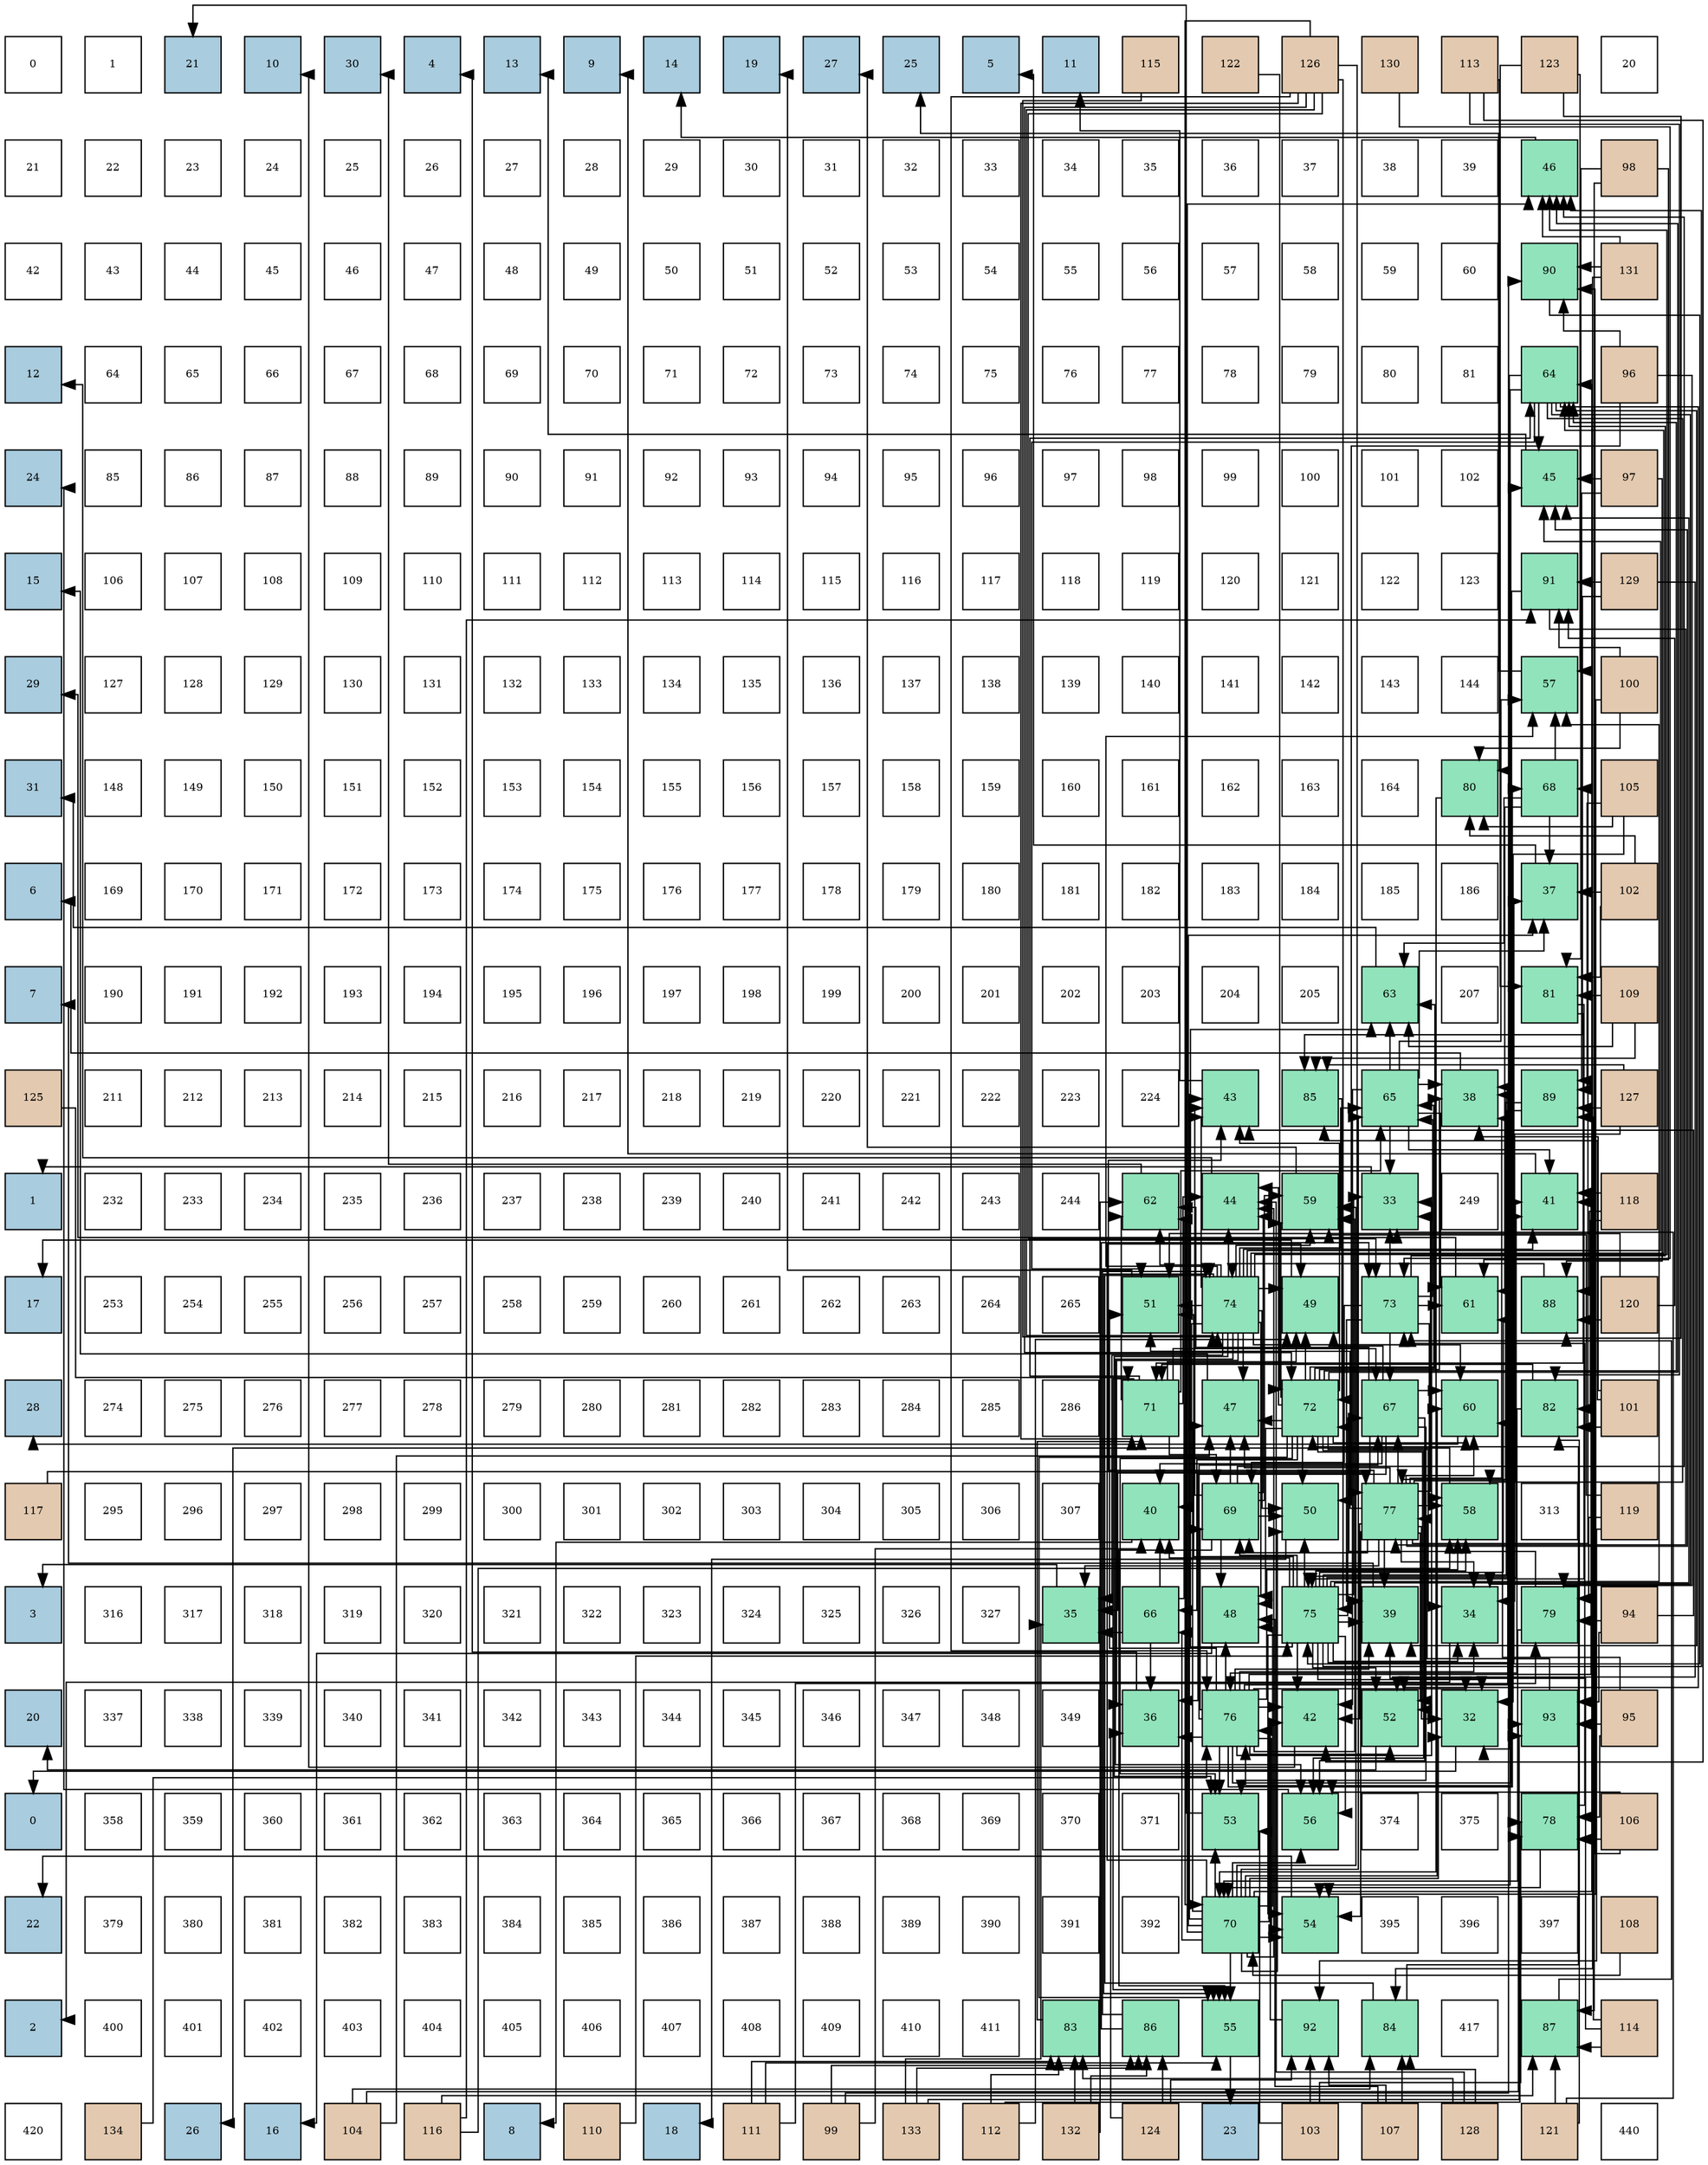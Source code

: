digraph layout{
 rankdir=TB;
 splines=ortho;
 node [style=filled shape=square fixedsize=true width=0.6];
0[label="0", fontsize=8, fillcolor="#ffffff"];
1[label="1", fontsize=8, fillcolor="#ffffff"];
2[label="21", fontsize=8, fillcolor="#a9ccde"];
3[label="10", fontsize=8, fillcolor="#a9ccde"];
4[label="30", fontsize=8, fillcolor="#a9ccde"];
5[label="4", fontsize=8, fillcolor="#a9ccde"];
6[label="13", fontsize=8, fillcolor="#a9ccde"];
7[label="9", fontsize=8, fillcolor="#a9ccde"];
8[label="14", fontsize=8, fillcolor="#a9ccde"];
9[label="19", fontsize=8, fillcolor="#a9ccde"];
10[label="27", fontsize=8, fillcolor="#a9ccde"];
11[label="25", fontsize=8, fillcolor="#a9ccde"];
12[label="5", fontsize=8, fillcolor="#a9ccde"];
13[label="11", fontsize=8, fillcolor="#a9ccde"];
14[label="115", fontsize=8, fillcolor="#e3c9af"];
15[label="122", fontsize=8, fillcolor="#e3c9af"];
16[label="126", fontsize=8, fillcolor="#e3c9af"];
17[label="130", fontsize=8, fillcolor="#e3c9af"];
18[label="113", fontsize=8, fillcolor="#e3c9af"];
19[label="123", fontsize=8, fillcolor="#e3c9af"];
20[label="20", fontsize=8, fillcolor="#ffffff"];
21[label="21", fontsize=8, fillcolor="#ffffff"];
22[label="22", fontsize=8, fillcolor="#ffffff"];
23[label="23", fontsize=8, fillcolor="#ffffff"];
24[label="24", fontsize=8, fillcolor="#ffffff"];
25[label="25", fontsize=8, fillcolor="#ffffff"];
26[label="26", fontsize=8, fillcolor="#ffffff"];
27[label="27", fontsize=8, fillcolor="#ffffff"];
28[label="28", fontsize=8, fillcolor="#ffffff"];
29[label="29", fontsize=8, fillcolor="#ffffff"];
30[label="30", fontsize=8, fillcolor="#ffffff"];
31[label="31", fontsize=8, fillcolor="#ffffff"];
32[label="32", fontsize=8, fillcolor="#ffffff"];
33[label="33", fontsize=8, fillcolor="#ffffff"];
34[label="34", fontsize=8, fillcolor="#ffffff"];
35[label="35", fontsize=8, fillcolor="#ffffff"];
36[label="36", fontsize=8, fillcolor="#ffffff"];
37[label="37", fontsize=8, fillcolor="#ffffff"];
38[label="38", fontsize=8, fillcolor="#ffffff"];
39[label="39", fontsize=8, fillcolor="#ffffff"];
40[label="46", fontsize=8, fillcolor="#91e3bb"];
41[label="98", fontsize=8, fillcolor="#e3c9af"];
42[label="42", fontsize=8, fillcolor="#ffffff"];
43[label="43", fontsize=8, fillcolor="#ffffff"];
44[label="44", fontsize=8, fillcolor="#ffffff"];
45[label="45", fontsize=8, fillcolor="#ffffff"];
46[label="46", fontsize=8, fillcolor="#ffffff"];
47[label="47", fontsize=8, fillcolor="#ffffff"];
48[label="48", fontsize=8, fillcolor="#ffffff"];
49[label="49", fontsize=8, fillcolor="#ffffff"];
50[label="50", fontsize=8, fillcolor="#ffffff"];
51[label="51", fontsize=8, fillcolor="#ffffff"];
52[label="52", fontsize=8, fillcolor="#ffffff"];
53[label="53", fontsize=8, fillcolor="#ffffff"];
54[label="54", fontsize=8, fillcolor="#ffffff"];
55[label="55", fontsize=8, fillcolor="#ffffff"];
56[label="56", fontsize=8, fillcolor="#ffffff"];
57[label="57", fontsize=8, fillcolor="#ffffff"];
58[label="58", fontsize=8, fillcolor="#ffffff"];
59[label="59", fontsize=8, fillcolor="#ffffff"];
60[label="60", fontsize=8, fillcolor="#ffffff"];
61[label="90", fontsize=8, fillcolor="#91e3bb"];
62[label="131", fontsize=8, fillcolor="#e3c9af"];
63[label="12", fontsize=8, fillcolor="#a9ccde"];
64[label="64", fontsize=8, fillcolor="#ffffff"];
65[label="65", fontsize=8, fillcolor="#ffffff"];
66[label="66", fontsize=8, fillcolor="#ffffff"];
67[label="67", fontsize=8, fillcolor="#ffffff"];
68[label="68", fontsize=8, fillcolor="#ffffff"];
69[label="69", fontsize=8, fillcolor="#ffffff"];
70[label="70", fontsize=8, fillcolor="#ffffff"];
71[label="71", fontsize=8, fillcolor="#ffffff"];
72[label="72", fontsize=8, fillcolor="#ffffff"];
73[label="73", fontsize=8, fillcolor="#ffffff"];
74[label="74", fontsize=8, fillcolor="#ffffff"];
75[label="75", fontsize=8, fillcolor="#ffffff"];
76[label="76", fontsize=8, fillcolor="#ffffff"];
77[label="77", fontsize=8, fillcolor="#ffffff"];
78[label="78", fontsize=8, fillcolor="#ffffff"];
79[label="79", fontsize=8, fillcolor="#ffffff"];
80[label="80", fontsize=8, fillcolor="#ffffff"];
81[label="81", fontsize=8, fillcolor="#ffffff"];
82[label="64", fontsize=8, fillcolor="#91e3bb"];
83[label="96", fontsize=8, fillcolor="#e3c9af"];
84[label="24", fontsize=8, fillcolor="#a9ccde"];
85[label="85", fontsize=8, fillcolor="#ffffff"];
86[label="86", fontsize=8, fillcolor="#ffffff"];
87[label="87", fontsize=8, fillcolor="#ffffff"];
88[label="88", fontsize=8, fillcolor="#ffffff"];
89[label="89", fontsize=8, fillcolor="#ffffff"];
90[label="90", fontsize=8, fillcolor="#ffffff"];
91[label="91", fontsize=8, fillcolor="#ffffff"];
92[label="92", fontsize=8, fillcolor="#ffffff"];
93[label="93", fontsize=8, fillcolor="#ffffff"];
94[label="94", fontsize=8, fillcolor="#ffffff"];
95[label="95", fontsize=8, fillcolor="#ffffff"];
96[label="96", fontsize=8, fillcolor="#ffffff"];
97[label="97", fontsize=8, fillcolor="#ffffff"];
98[label="98", fontsize=8, fillcolor="#ffffff"];
99[label="99", fontsize=8, fillcolor="#ffffff"];
100[label="100", fontsize=8, fillcolor="#ffffff"];
101[label="101", fontsize=8, fillcolor="#ffffff"];
102[label="102", fontsize=8, fillcolor="#ffffff"];
103[label="45", fontsize=8, fillcolor="#91e3bb"];
104[label="97", fontsize=8, fillcolor="#e3c9af"];
105[label="15", fontsize=8, fillcolor="#a9ccde"];
106[label="106", fontsize=8, fillcolor="#ffffff"];
107[label="107", fontsize=8, fillcolor="#ffffff"];
108[label="108", fontsize=8, fillcolor="#ffffff"];
109[label="109", fontsize=8, fillcolor="#ffffff"];
110[label="110", fontsize=8, fillcolor="#ffffff"];
111[label="111", fontsize=8, fillcolor="#ffffff"];
112[label="112", fontsize=8, fillcolor="#ffffff"];
113[label="113", fontsize=8, fillcolor="#ffffff"];
114[label="114", fontsize=8, fillcolor="#ffffff"];
115[label="115", fontsize=8, fillcolor="#ffffff"];
116[label="116", fontsize=8, fillcolor="#ffffff"];
117[label="117", fontsize=8, fillcolor="#ffffff"];
118[label="118", fontsize=8, fillcolor="#ffffff"];
119[label="119", fontsize=8, fillcolor="#ffffff"];
120[label="120", fontsize=8, fillcolor="#ffffff"];
121[label="121", fontsize=8, fillcolor="#ffffff"];
122[label="122", fontsize=8, fillcolor="#ffffff"];
123[label="123", fontsize=8, fillcolor="#ffffff"];
124[label="91", fontsize=8, fillcolor="#91e3bb"];
125[label="129", fontsize=8, fillcolor="#e3c9af"];
126[label="29", fontsize=8, fillcolor="#a9ccde"];
127[label="127", fontsize=8, fillcolor="#ffffff"];
128[label="128", fontsize=8, fillcolor="#ffffff"];
129[label="129", fontsize=8, fillcolor="#ffffff"];
130[label="130", fontsize=8, fillcolor="#ffffff"];
131[label="131", fontsize=8, fillcolor="#ffffff"];
132[label="132", fontsize=8, fillcolor="#ffffff"];
133[label="133", fontsize=8, fillcolor="#ffffff"];
134[label="134", fontsize=8, fillcolor="#ffffff"];
135[label="135", fontsize=8, fillcolor="#ffffff"];
136[label="136", fontsize=8, fillcolor="#ffffff"];
137[label="137", fontsize=8, fillcolor="#ffffff"];
138[label="138", fontsize=8, fillcolor="#ffffff"];
139[label="139", fontsize=8, fillcolor="#ffffff"];
140[label="140", fontsize=8, fillcolor="#ffffff"];
141[label="141", fontsize=8, fillcolor="#ffffff"];
142[label="142", fontsize=8, fillcolor="#ffffff"];
143[label="143", fontsize=8, fillcolor="#ffffff"];
144[label="144", fontsize=8, fillcolor="#ffffff"];
145[label="57", fontsize=8, fillcolor="#91e3bb"];
146[label="100", fontsize=8, fillcolor="#e3c9af"];
147[label="31", fontsize=8, fillcolor="#a9ccde"];
148[label="148", fontsize=8, fillcolor="#ffffff"];
149[label="149", fontsize=8, fillcolor="#ffffff"];
150[label="150", fontsize=8, fillcolor="#ffffff"];
151[label="151", fontsize=8, fillcolor="#ffffff"];
152[label="152", fontsize=8, fillcolor="#ffffff"];
153[label="153", fontsize=8, fillcolor="#ffffff"];
154[label="154", fontsize=8, fillcolor="#ffffff"];
155[label="155", fontsize=8, fillcolor="#ffffff"];
156[label="156", fontsize=8, fillcolor="#ffffff"];
157[label="157", fontsize=8, fillcolor="#ffffff"];
158[label="158", fontsize=8, fillcolor="#ffffff"];
159[label="159", fontsize=8, fillcolor="#ffffff"];
160[label="160", fontsize=8, fillcolor="#ffffff"];
161[label="161", fontsize=8, fillcolor="#ffffff"];
162[label="162", fontsize=8, fillcolor="#ffffff"];
163[label="163", fontsize=8, fillcolor="#ffffff"];
164[label="164", fontsize=8, fillcolor="#ffffff"];
165[label="80", fontsize=8, fillcolor="#91e3bb"];
166[label="68", fontsize=8, fillcolor="#91e3bb"];
167[label="105", fontsize=8, fillcolor="#e3c9af"];
168[label="6", fontsize=8, fillcolor="#a9ccde"];
169[label="169", fontsize=8, fillcolor="#ffffff"];
170[label="170", fontsize=8, fillcolor="#ffffff"];
171[label="171", fontsize=8, fillcolor="#ffffff"];
172[label="172", fontsize=8, fillcolor="#ffffff"];
173[label="173", fontsize=8, fillcolor="#ffffff"];
174[label="174", fontsize=8, fillcolor="#ffffff"];
175[label="175", fontsize=8, fillcolor="#ffffff"];
176[label="176", fontsize=8, fillcolor="#ffffff"];
177[label="177", fontsize=8, fillcolor="#ffffff"];
178[label="178", fontsize=8, fillcolor="#ffffff"];
179[label="179", fontsize=8, fillcolor="#ffffff"];
180[label="180", fontsize=8, fillcolor="#ffffff"];
181[label="181", fontsize=8, fillcolor="#ffffff"];
182[label="182", fontsize=8, fillcolor="#ffffff"];
183[label="183", fontsize=8, fillcolor="#ffffff"];
184[label="184", fontsize=8, fillcolor="#ffffff"];
185[label="185", fontsize=8, fillcolor="#ffffff"];
186[label="186", fontsize=8, fillcolor="#ffffff"];
187[label="37", fontsize=8, fillcolor="#91e3bb"];
188[label="102", fontsize=8, fillcolor="#e3c9af"];
189[label="7", fontsize=8, fillcolor="#a9ccde"];
190[label="190", fontsize=8, fillcolor="#ffffff"];
191[label="191", fontsize=8, fillcolor="#ffffff"];
192[label="192", fontsize=8, fillcolor="#ffffff"];
193[label="193", fontsize=8, fillcolor="#ffffff"];
194[label="194", fontsize=8, fillcolor="#ffffff"];
195[label="195", fontsize=8, fillcolor="#ffffff"];
196[label="196", fontsize=8, fillcolor="#ffffff"];
197[label="197", fontsize=8, fillcolor="#ffffff"];
198[label="198", fontsize=8, fillcolor="#ffffff"];
199[label="199", fontsize=8, fillcolor="#ffffff"];
200[label="200", fontsize=8, fillcolor="#ffffff"];
201[label="201", fontsize=8, fillcolor="#ffffff"];
202[label="202", fontsize=8, fillcolor="#ffffff"];
203[label="203", fontsize=8, fillcolor="#ffffff"];
204[label="204", fontsize=8, fillcolor="#ffffff"];
205[label="205", fontsize=8, fillcolor="#ffffff"];
206[label="63", fontsize=8, fillcolor="#91e3bb"];
207[label="207", fontsize=8, fillcolor="#ffffff"];
208[label="81", fontsize=8, fillcolor="#91e3bb"];
209[label="109", fontsize=8, fillcolor="#e3c9af"];
210[label="125", fontsize=8, fillcolor="#e3c9af"];
211[label="211", fontsize=8, fillcolor="#ffffff"];
212[label="212", fontsize=8, fillcolor="#ffffff"];
213[label="213", fontsize=8, fillcolor="#ffffff"];
214[label="214", fontsize=8, fillcolor="#ffffff"];
215[label="215", fontsize=8, fillcolor="#ffffff"];
216[label="216", fontsize=8, fillcolor="#ffffff"];
217[label="217", fontsize=8, fillcolor="#ffffff"];
218[label="218", fontsize=8, fillcolor="#ffffff"];
219[label="219", fontsize=8, fillcolor="#ffffff"];
220[label="220", fontsize=8, fillcolor="#ffffff"];
221[label="221", fontsize=8, fillcolor="#ffffff"];
222[label="222", fontsize=8, fillcolor="#ffffff"];
223[label="223", fontsize=8, fillcolor="#ffffff"];
224[label="224", fontsize=8, fillcolor="#ffffff"];
225[label="43", fontsize=8, fillcolor="#91e3bb"];
226[label="85", fontsize=8, fillcolor="#91e3bb"];
227[label="65", fontsize=8, fillcolor="#91e3bb"];
228[label="38", fontsize=8, fillcolor="#91e3bb"];
229[label="89", fontsize=8, fillcolor="#91e3bb"];
230[label="127", fontsize=8, fillcolor="#e3c9af"];
231[label="1", fontsize=8, fillcolor="#a9ccde"];
232[label="232", fontsize=8, fillcolor="#ffffff"];
233[label="233", fontsize=8, fillcolor="#ffffff"];
234[label="234", fontsize=8, fillcolor="#ffffff"];
235[label="235", fontsize=8, fillcolor="#ffffff"];
236[label="236", fontsize=8, fillcolor="#ffffff"];
237[label="237", fontsize=8, fillcolor="#ffffff"];
238[label="238", fontsize=8, fillcolor="#ffffff"];
239[label="239", fontsize=8, fillcolor="#ffffff"];
240[label="240", fontsize=8, fillcolor="#ffffff"];
241[label="241", fontsize=8, fillcolor="#ffffff"];
242[label="242", fontsize=8, fillcolor="#ffffff"];
243[label="243", fontsize=8, fillcolor="#ffffff"];
244[label="244", fontsize=8, fillcolor="#ffffff"];
245[label="62", fontsize=8, fillcolor="#91e3bb"];
246[label="44", fontsize=8, fillcolor="#91e3bb"];
247[label="59", fontsize=8, fillcolor="#91e3bb"];
248[label="33", fontsize=8, fillcolor="#91e3bb"];
249[label="249", fontsize=8, fillcolor="#ffffff"];
250[label="41", fontsize=8, fillcolor="#91e3bb"];
251[label="118", fontsize=8, fillcolor="#e3c9af"];
252[label="17", fontsize=8, fillcolor="#a9ccde"];
253[label="253", fontsize=8, fillcolor="#ffffff"];
254[label="254", fontsize=8, fillcolor="#ffffff"];
255[label="255", fontsize=8, fillcolor="#ffffff"];
256[label="256", fontsize=8, fillcolor="#ffffff"];
257[label="257", fontsize=8, fillcolor="#ffffff"];
258[label="258", fontsize=8, fillcolor="#ffffff"];
259[label="259", fontsize=8, fillcolor="#ffffff"];
260[label="260", fontsize=8, fillcolor="#ffffff"];
261[label="261", fontsize=8, fillcolor="#ffffff"];
262[label="262", fontsize=8, fillcolor="#ffffff"];
263[label="263", fontsize=8, fillcolor="#ffffff"];
264[label="264", fontsize=8, fillcolor="#ffffff"];
265[label="265", fontsize=8, fillcolor="#ffffff"];
266[label="51", fontsize=8, fillcolor="#91e3bb"];
267[label="74", fontsize=8, fillcolor="#91e3bb"];
268[label="49", fontsize=8, fillcolor="#91e3bb"];
269[label="73", fontsize=8, fillcolor="#91e3bb"];
270[label="61", fontsize=8, fillcolor="#91e3bb"];
271[label="88", fontsize=8, fillcolor="#91e3bb"];
272[label="120", fontsize=8, fillcolor="#e3c9af"];
273[label="28", fontsize=8, fillcolor="#a9ccde"];
274[label="274", fontsize=8, fillcolor="#ffffff"];
275[label="275", fontsize=8, fillcolor="#ffffff"];
276[label="276", fontsize=8, fillcolor="#ffffff"];
277[label="277", fontsize=8, fillcolor="#ffffff"];
278[label="278", fontsize=8, fillcolor="#ffffff"];
279[label="279", fontsize=8, fillcolor="#ffffff"];
280[label="280", fontsize=8, fillcolor="#ffffff"];
281[label="281", fontsize=8, fillcolor="#ffffff"];
282[label="282", fontsize=8, fillcolor="#ffffff"];
283[label="283", fontsize=8, fillcolor="#ffffff"];
284[label="284", fontsize=8, fillcolor="#ffffff"];
285[label="285", fontsize=8, fillcolor="#ffffff"];
286[label="286", fontsize=8, fillcolor="#ffffff"];
287[label="71", fontsize=8, fillcolor="#91e3bb"];
288[label="47", fontsize=8, fillcolor="#91e3bb"];
289[label="72", fontsize=8, fillcolor="#91e3bb"];
290[label="67", fontsize=8, fillcolor="#91e3bb"];
291[label="60", fontsize=8, fillcolor="#91e3bb"];
292[label="82", fontsize=8, fillcolor="#91e3bb"];
293[label="101", fontsize=8, fillcolor="#e3c9af"];
294[label="117", fontsize=8, fillcolor="#e3c9af"];
295[label="295", fontsize=8, fillcolor="#ffffff"];
296[label="296", fontsize=8, fillcolor="#ffffff"];
297[label="297", fontsize=8, fillcolor="#ffffff"];
298[label="298", fontsize=8, fillcolor="#ffffff"];
299[label="299", fontsize=8, fillcolor="#ffffff"];
300[label="300", fontsize=8, fillcolor="#ffffff"];
301[label="301", fontsize=8, fillcolor="#ffffff"];
302[label="302", fontsize=8, fillcolor="#ffffff"];
303[label="303", fontsize=8, fillcolor="#ffffff"];
304[label="304", fontsize=8, fillcolor="#ffffff"];
305[label="305", fontsize=8, fillcolor="#ffffff"];
306[label="306", fontsize=8, fillcolor="#ffffff"];
307[label="307", fontsize=8, fillcolor="#ffffff"];
308[label="40", fontsize=8, fillcolor="#91e3bb"];
309[label="69", fontsize=8, fillcolor="#91e3bb"];
310[label="50", fontsize=8, fillcolor="#91e3bb"];
311[label="77", fontsize=8, fillcolor="#91e3bb"];
312[label="58", fontsize=8, fillcolor="#91e3bb"];
313[label="313", fontsize=8, fillcolor="#ffffff"];
314[label="119", fontsize=8, fillcolor="#e3c9af"];
315[label="3", fontsize=8, fillcolor="#a9ccde"];
316[label="316", fontsize=8, fillcolor="#ffffff"];
317[label="317", fontsize=8, fillcolor="#ffffff"];
318[label="318", fontsize=8, fillcolor="#ffffff"];
319[label="319", fontsize=8, fillcolor="#ffffff"];
320[label="320", fontsize=8, fillcolor="#ffffff"];
321[label="321", fontsize=8, fillcolor="#ffffff"];
322[label="322", fontsize=8, fillcolor="#ffffff"];
323[label="323", fontsize=8, fillcolor="#ffffff"];
324[label="324", fontsize=8, fillcolor="#ffffff"];
325[label="325", fontsize=8, fillcolor="#ffffff"];
326[label="326", fontsize=8, fillcolor="#ffffff"];
327[label="327", fontsize=8, fillcolor="#ffffff"];
328[label="35", fontsize=8, fillcolor="#91e3bb"];
329[label="66", fontsize=8, fillcolor="#91e3bb"];
330[label="48", fontsize=8, fillcolor="#91e3bb"];
331[label="75", fontsize=8, fillcolor="#91e3bb"];
332[label="39", fontsize=8, fillcolor="#91e3bb"];
333[label="34", fontsize=8, fillcolor="#91e3bb"];
334[label="79", fontsize=8, fillcolor="#91e3bb"];
335[label="94", fontsize=8, fillcolor="#e3c9af"];
336[label="20", fontsize=8, fillcolor="#a9ccde"];
337[label="337", fontsize=8, fillcolor="#ffffff"];
338[label="338", fontsize=8, fillcolor="#ffffff"];
339[label="339", fontsize=8, fillcolor="#ffffff"];
340[label="340", fontsize=8, fillcolor="#ffffff"];
341[label="341", fontsize=8, fillcolor="#ffffff"];
342[label="342", fontsize=8, fillcolor="#ffffff"];
343[label="343", fontsize=8, fillcolor="#ffffff"];
344[label="344", fontsize=8, fillcolor="#ffffff"];
345[label="345", fontsize=8, fillcolor="#ffffff"];
346[label="346", fontsize=8, fillcolor="#ffffff"];
347[label="347", fontsize=8, fillcolor="#ffffff"];
348[label="348", fontsize=8, fillcolor="#ffffff"];
349[label="349", fontsize=8, fillcolor="#ffffff"];
350[label="36", fontsize=8, fillcolor="#91e3bb"];
351[label="76", fontsize=8, fillcolor="#91e3bb"];
352[label="42", fontsize=8, fillcolor="#91e3bb"];
353[label="52", fontsize=8, fillcolor="#91e3bb"];
354[label="32", fontsize=8, fillcolor="#91e3bb"];
355[label="93", fontsize=8, fillcolor="#91e3bb"];
356[label="95", fontsize=8, fillcolor="#e3c9af"];
357[label="0", fontsize=8, fillcolor="#a9ccde"];
358[label="358", fontsize=8, fillcolor="#ffffff"];
359[label="359", fontsize=8, fillcolor="#ffffff"];
360[label="360", fontsize=8, fillcolor="#ffffff"];
361[label="361", fontsize=8, fillcolor="#ffffff"];
362[label="362", fontsize=8, fillcolor="#ffffff"];
363[label="363", fontsize=8, fillcolor="#ffffff"];
364[label="364", fontsize=8, fillcolor="#ffffff"];
365[label="365", fontsize=8, fillcolor="#ffffff"];
366[label="366", fontsize=8, fillcolor="#ffffff"];
367[label="367", fontsize=8, fillcolor="#ffffff"];
368[label="368", fontsize=8, fillcolor="#ffffff"];
369[label="369", fontsize=8, fillcolor="#ffffff"];
370[label="370", fontsize=8, fillcolor="#ffffff"];
371[label="371", fontsize=8, fillcolor="#ffffff"];
372[label="53", fontsize=8, fillcolor="#91e3bb"];
373[label="56", fontsize=8, fillcolor="#91e3bb"];
374[label="374", fontsize=8, fillcolor="#ffffff"];
375[label="375", fontsize=8, fillcolor="#ffffff"];
376[label="78", fontsize=8, fillcolor="#91e3bb"];
377[label="106", fontsize=8, fillcolor="#e3c9af"];
378[label="22", fontsize=8, fillcolor="#a9ccde"];
379[label="379", fontsize=8, fillcolor="#ffffff"];
380[label="380", fontsize=8, fillcolor="#ffffff"];
381[label="381", fontsize=8, fillcolor="#ffffff"];
382[label="382", fontsize=8, fillcolor="#ffffff"];
383[label="383", fontsize=8, fillcolor="#ffffff"];
384[label="384", fontsize=8, fillcolor="#ffffff"];
385[label="385", fontsize=8, fillcolor="#ffffff"];
386[label="386", fontsize=8, fillcolor="#ffffff"];
387[label="387", fontsize=8, fillcolor="#ffffff"];
388[label="388", fontsize=8, fillcolor="#ffffff"];
389[label="389", fontsize=8, fillcolor="#ffffff"];
390[label="390", fontsize=8, fillcolor="#ffffff"];
391[label="391", fontsize=8, fillcolor="#ffffff"];
392[label="392", fontsize=8, fillcolor="#ffffff"];
393[label="70", fontsize=8, fillcolor="#91e3bb"];
394[label="54", fontsize=8, fillcolor="#91e3bb"];
395[label="395", fontsize=8, fillcolor="#ffffff"];
396[label="396", fontsize=8, fillcolor="#ffffff"];
397[label="397", fontsize=8, fillcolor="#ffffff"];
398[label="108", fontsize=8, fillcolor="#e3c9af"];
399[label="2", fontsize=8, fillcolor="#a9ccde"];
400[label="400", fontsize=8, fillcolor="#ffffff"];
401[label="401", fontsize=8, fillcolor="#ffffff"];
402[label="402", fontsize=8, fillcolor="#ffffff"];
403[label="403", fontsize=8, fillcolor="#ffffff"];
404[label="404", fontsize=8, fillcolor="#ffffff"];
405[label="405", fontsize=8, fillcolor="#ffffff"];
406[label="406", fontsize=8, fillcolor="#ffffff"];
407[label="407", fontsize=8, fillcolor="#ffffff"];
408[label="408", fontsize=8, fillcolor="#ffffff"];
409[label="409", fontsize=8, fillcolor="#ffffff"];
410[label="410", fontsize=8, fillcolor="#ffffff"];
411[label="411", fontsize=8, fillcolor="#ffffff"];
412[label="83", fontsize=8, fillcolor="#91e3bb"];
413[label="86", fontsize=8, fillcolor="#91e3bb"];
414[label="55", fontsize=8, fillcolor="#91e3bb"];
415[label="92", fontsize=8, fillcolor="#91e3bb"];
416[label="84", fontsize=8, fillcolor="#91e3bb"];
417[label="417", fontsize=8, fillcolor="#ffffff"];
418[label="87", fontsize=8, fillcolor="#91e3bb"];
419[label="114", fontsize=8, fillcolor="#e3c9af"];
420[label="420", fontsize=8, fillcolor="#ffffff"];
421[label="134", fontsize=8, fillcolor="#e3c9af"];
422[label="26", fontsize=8, fillcolor="#a9ccde"];
423[label="16", fontsize=8, fillcolor="#a9ccde"];
424[label="104", fontsize=8, fillcolor="#e3c9af"];
425[label="116", fontsize=8, fillcolor="#e3c9af"];
426[label="8", fontsize=8, fillcolor="#a9ccde"];
427[label="110", fontsize=8, fillcolor="#e3c9af"];
428[label="18", fontsize=8, fillcolor="#a9ccde"];
429[label="111", fontsize=8, fillcolor="#e3c9af"];
430[label="99", fontsize=8, fillcolor="#e3c9af"];
431[label="133", fontsize=8, fillcolor="#e3c9af"];
432[label="112", fontsize=8, fillcolor="#e3c9af"];
433[label="132", fontsize=8, fillcolor="#e3c9af"];
434[label="124", fontsize=8, fillcolor="#e3c9af"];
435[label="23", fontsize=8, fillcolor="#a9ccde"];
436[label="103", fontsize=8, fillcolor="#e3c9af"];
437[label="107", fontsize=8, fillcolor="#e3c9af"];
438[label="128", fontsize=8, fillcolor="#e3c9af"];
439[label="121", fontsize=8, fillcolor="#e3c9af"];
440[label="440", fontsize=8, fillcolor="#ffffff"];
edge [constraint=false, style=vis];354 -> 357;
248 -> 231;
333 -> 399;
328 -> 315;
350 -> 5;
187 -> 12;
228 -> 168;
332 -> 189;
308 -> 426;
250 -> 7;
352 -> 3;
225 -> 13;
246 -> 63;
103 -> 6;
40 -> 8;
288 -> 105;
330 -> 423;
268 -> 252;
310 -> 428;
266 -> 9;
353 -> 336;
372 -> 2;
394 -> 378;
414 -> 435;
373 -> 84;
145 -> 11;
312 -> 422;
247 -> 10;
291 -> 273;
270 -> 126;
245 -> 4;
206 -> 147;
82 -> 354;
82 -> 333;
82 -> 332;
82 -> 103;
82 -> 266;
82 -> 353;
82 -> 394;
82 -> 312;
227 -> 248;
227 -> 187;
227 -> 228;
227 -> 250;
227 -> 352;
227 -> 145;
227 -> 270;
227 -> 206;
329 -> 328;
329 -> 350;
329 -> 308;
329 -> 245;
290 -> 328;
290 -> 350;
290 -> 308;
290 -> 268;
290 -> 372;
290 -> 373;
290 -> 291;
290 -> 245;
166 -> 187;
166 -> 145;
166 -> 270;
166 -> 206;
309 -> 225;
309 -> 246;
309 -> 40;
309 -> 288;
309 -> 330;
309 -> 310;
309 -> 414;
309 -> 247;
393 -> 354;
393 -> 187;
393 -> 352;
393 -> 225;
393 -> 246;
393 -> 40;
393 -> 288;
393 -> 330;
393 -> 268;
393 -> 310;
393 -> 372;
393 -> 394;
393 -> 414;
393 -> 373;
393 -> 247;
393 -> 291;
393 -> 82;
393 -> 227;
393 -> 329;
287 -> 246;
287 -> 268;
287 -> 414;
287 -> 245;
287 -> 82;
287 -> 227;
287 -> 290;
287 -> 309;
289 -> 333;
289 -> 228;
289 -> 225;
289 -> 246;
289 -> 40;
289 -> 288;
289 -> 330;
289 -> 268;
289 -> 310;
289 -> 353;
289 -> 372;
289 -> 414;
289 -> 373;
289 -> 247;
289 -> 291;
289 -> 206;
289 -> 82;
289 -> 227;
289 -> 329;
269 -> 248;
269 -> 332;
269 -> 312;
269 -> 270;
269 -> 82;
269 -> 227;
269 -> 290;
269 -> 309;
267 -> 328;
267 -> 350;
267 -> 308;
267 -> 250;
267 -> 225;
267 -> 246;
267 -> 103;
267 -> 40;
267 -> 288;
267 -> 330;
267 -> 268;
267 -> 310;
267 -> 266;
267 -> 372;
267 -> 414;
267 -> 373;
267 -> 145;
267 -> 247;
267 -> 291;
267 -> 245;
267 -> 82;
267 -> 227;
331 -> 354;
331 -> 248;
331 -> 333;
331 -> 187;
331 -> 228;
331 -> 332;
331 -> 308;
331 -> 250;
331 -> 352;
331 -> 103;
331 -> 40;
331 -> 310;
331 -> 266;
331 -> 353;
331 -> 394;
331 -> 373;
331 -> 145;
331 -> 312;
331 -> 270;
331 -> 206;
331 -> 290;
331 -> 309;
351 -> 354;
351 -> 248;
351 -> 333;
351 -> 350;
351 -> 228;
351 -> 332;
351 -> 250;
351 -> 352;
351 -> 103;
351 -> 330;
351 -> 266;
351 -> 353;
351 -> 372;
351 -> 394;
351 -> 312;
351 -> 247;
351 -> 290;
351 -> 166;
351 -> 309;
311 -> 354;
311 -> 248;
311 -> 333;
311 -> 328;
311 -> 228;
311 -> 332;
311 -> 250;
311 -> 352;
311 -> 225;
311 -> 103;
311 -> 288;
311 -> 266;
311 -> 353;
311 -> 394;
311 -> 312;
311 -> 291;
311 -> 290;
311 -> 166;
311 -> 309;
376 -> 393;
376 -> 269;
334 -> 393;
334 -> 289;
165 -> 393;
208 -> 287;
208 -> 331;
292 -> 287;
292 -> 351;
412 -> 287;
416 -> 289;
416 -> 267;
226 -> 289;
413 -> 269;
413 -> 267;
418 -> 269;
271 -> 267;
229 -> 331;
229 -> 311;
61 -> 331;
124 -> 351;
124 -> 311;
415 -> 351;
355 -> 311;
335 -> 225;
335 -> 334;
335 -> 355;
356 -> 291;
356 -> 376;
356 -> 355;
83 -> 310;
83 -> 334;
83 -> 61;
104 -> 103;
104 -> 271;
104 -> 229;
41 -> 270;
41 -> 208;
41 -> 418;
430 -> 308;
430 -> 413;
430 -> 61;
146 -> 394;
146 -> 165;
146 -> 124;
293 -> 228;
293 -> 292;
293 -> 226;
188 -> 187;
188 -> 165;
188 -> 208;
436 -> 372;
436 -> 376;
436 -> 415;
424 -> 288;
424 -> 416;
424 -> 355;
167 -> 354;
167 -> 165;
167 -> 229;
377 -> 373;
377 -> 376;
377 -> 61;
437 -> 330;
437 -> 416;
437 -> 415;
398 -> 393;
209 -> 206;
209 -> 208;
209 -> 226;
427 -> 331;
429 -> 414;
429 -> 334;
429 -> 412;
432 -> 268;
432 -> 376;
432 -> 412;
18 -> 352;
18 -> 165;
18 -> 292;
419 -> 332;
419 -> 418;
419 -> 229;
14 -> 267;
425 -> 312;
425 -> 418;
425 -> 124;
294 -> 311;
251 -> 250;
251 -> 292;
251 -> 271;
314 -> 247;
314 -> 334;
314 -> 415;
272 -> 266;
272 -> 271;
272 -> 124;
439 -> 248;
439 -> 292;
439 -> 418;
15 -> 289;
19 -> 145;
19 -> 208;
19 -> 271;
434 -> 350;
434 -> 413;
434 -> 415;
210 -> 287;
16 -> 393;
16 -> 287;
16 -> 289;
16 -> 269;
16 -> 267;
16 -> 331;
16 -> 351;
16 -> 311;
230 -> 333;
230 -> 226;
230 -> 229;
438 -> 246;
438 -> 412;
438 -> 416;
125 -> 353;
125 -> 226;
125 -> 124;
17 -> 269;
62 -> 40;
62 -> 416;
62 -> 61;
433 -> 245;
433 -> 412;
433 -> 413;
431 -> 328;
431 -> 413;
431 -> 355;
421 -> 351;
edge [constraint=true, style=invis];
0 -> 21 -> 42 -> 63 -> 84 -> 105 -> 126 -> 147 -> 168 -> 189 -> 210 -> 231 -> 252 -> 273 -> 294 -> 315 -> 336 -> 357 -> 378 -> 399 -> 420;
1 -> 22 -> 43 -> 64 -> 85 -> 106 -> 127 -> 148 -> 169 -> 190 -> 211 -> 232 -> 253 -> 274 -> 295 -> 316 -> 337 -> 358 -> 379 -> 400 -> 421;
2 -> 23 -> 44 -> 65 -> 86 -> 107 -> 128 -> 149 -> 170 -> 191 -> 212 -> 233 -> 254 -> 275 -> 296 -> 317 -> 338 -> 359 -> 380 -> 401 -> 422;
3 -> 24 -> 45 -> 66 -> 87 -> 108 -> 129 -> 150 -> 171 -> 192 -> 213 -> 234 -> 255 -> 276 -> 297 -> 318 -> 339 -> 360 -> 381 -> 402 -> 423;
4 -> 25 -> 46 -> 67 -> 88 -> 109 -> 130 -> 151 -> 172 -> 193 -> 214 -> 235 -> 256 -> 277 -> 298 -> 319 -> 340 -> 361 -> 382 -> 403 -> 424;
5 -> 26 -> 47 -> 68 -> 89 -> 110 -> 131 -> 152 -> 173 -> 194 -> 215 -> 236 -> 257 -> 278 -> 299 -> 320 -> 341 -> 362 -> 383 -> 404 -> 425;
6 -> 27 -> 48 -> 69 -> 90 -> 111 -> 132 -> 153 -> 174 -> 195 -> 216 -> 237 -> 258 -> 279 -> 300 -> 321 -> 342 -> 363 -> 384 -> 405 -> 426;
7 -> 28 -> 49 -> 70 -> 91 -> 112 -> 133 -> 154 -> 175 -> 196 -> 217 -> 238 -> 259 -> 280 -> 301 -> 322 -> 343 -> 364 -> 385 -> 406 -> 427;
8 -> 29 -> 50 -> 71 -> 92 -> 113 -> 134 -> 155 -> 176 -> 197 -> 218 -> 239 -> 260 -> 281 -> 302 -> 323 -> 344 -> 365 -> 386 -> 407 -> 428;
9 -> 30 -> 51 -> 72 -> 93 -> 114 -> 135 -> 156 -> 177 -> 198 -> 219 -> 240 -> 261 -> 282 -> 303 -> 324 -> 345 -> 366 -> 387 -> 408 -> 429;
10 -> 31 -> 52 -> 73 -> 94 -> 115 -> 136 -> 157 -> 178 -> 199 -> 220 -> 241 -> 262 -> 283 -> 304 -> 325 -> 346 -> 367 -> 388 -> 409 -> 430;
11 -> 32 -> 53 -> 74 -> 95 -> 116 -> 137 -> 158 -> 179 -> 200 -> 221 -> 242 -> 263 -> 284 -> 305 -> 326 -> 347 -> 368 -> 389 -> 410 -> 431;
12 -> 33 -> 54 -> 75 -> 96 -> 117 -> 138 -> 159 -> 180 -> 201 -> 222 -> 243 -> 264 -> 285 -> 306 -> 327 -> 348 -> 369 -> 390 -> 411 -> 432;
13 -> 34 -> 55 -> 76 -> 97 -> 118 -> 139 -> 160 -> 181 -> 202 -> 223 -> 244 -> 265 -> 286 -> 307 -> 328 -> 349 -> 370 -> 391 -> 412 -> 433;
14 -> 35 -> 56 -> 77 -> 98 -> 119 -> 140 -> 161 -> 182 -> 203 -> 224 -> 245 -> 266 -> 287 -> 308 -> 329 -> 350 -> 371 -> 392 -> 413 -> 434;
15 -> 36 -> 57 -> 78 -> 99 -> 120 -> 141 -> 162 -> 183 -> 204 -> 225 -> 246 -> 267 -> 288 -> 309 -> 330 -> 351 -> 372 -> 393 -> 414 -> 435;
16 -> 37 -> 58 -> 79 -> 100 -> 121 -> 142 -> 163 -> 184 -> 205 -> 226 -> 247 -> 268 -> 289 -> 310 -> 331 -> 352 -> 373 -> 394 -> 415 -> 436;
17 -> 38 -> 59 -> 80 -> 101 -> 122 -> 143 -> 164 -> 185 -> 206 -> 227 -> 248 -> 269 -> 290 -> 311 -> 332 -> 353 -> 374 -> 395 -> 416 -> 437;
18 -> 39 -> 60 -> 81 -> 102 -> 123 -> 144 -> 165 -> 186 -> 207 -> 228 -> 249 -> 270 -> 291 -> 312 -> 333 -> 354 -> 375 -> 396 -> 417 -> 438;
19 -> 40 -> 61 -> 82 -> 103 -> 124 -> 145 -> 166 -> 187 -> 208 -> 229 -> 250 -> 271 -> 292 -> 313 -> 334 -> 355 -> 376 -> 397 -> 418 -> 439;
20 -> 41 -> 62 -> 83 -> 104 -> 125 -> 146 -> 167 -> 188 -> 209 -> 230 -> 251 -> 272 -> 293 -> 314 -> 335 -> 356 -> 377 -> 398 -> 419 -> 440;
rank = same {0 -> 1 -> 2 -> 3 -> 4 -> 5 -> 6 -> 7 -> 8 -> 9 -> 10 -> 11 -> 12 -> 13 -> 14 -> 15 -> 16 -> 17 -> 18 -> 19 -> 20};
rank = same {21 -> 22 -> 23 -> 24 -> 25 -> 26 -> 27 -> 28 -> 29 -> 30 -> 31 -> 32 -> 33 -> 34 -> 35 -> 36 -> 37 -> 38 -> 39 -> 40 -> 41};
rank = same {42 -> 43 -> 44 -> 45 -> 46 -> 47 -> 48 -> 49 -> 50 -> 51 -> 52 -> 53 -> 54 -> 55 -> 56 -> 57 -> 58 -> 59 -> 60 -> 61 -> 62};
rank = same {63 -> 64 -> 65 -> 66 -> 67 -> 68 -> 69 -> 70 -> 71 -> 72 -> 73 -> 74 -> 75 -> 76 -> 77 -> 78 -> 79 -> 80 -> 81 -> 82 -> 83};
rank = same {84 -> 85 -> 86 -> 87 -> 88 -> 89 -> 90 -> 91 -> 92 -> 93 -> 94 -> 95 -> 96 -> 97 -> 98 -> 99 -> 100 -> 101 -> 102 -> 103 -> 104};
rank = same {105 -> 106 -> 107 -> 108 -> 109 -> 110 -> 111 -> 112 -> 113 -> 114 -> 115 -> 116 -> 117 -> 118 -> 119 -> 120 -> 121 -> 122 -> 123 -> 124 -> 125};
rank = same {126 -> 127 -> 128 -> 129 -> 130 -> 131 -> 132 -> 133 -> 134 -> 135 -> 136 -> 137 -> 138 -> 139 -> 140 -> 141 -> 142 -> 143 -> 144 -> 145 -> 146};
rank = same {147 -> 148 -> 149 -> 150 -> 151 -> 152 -> 153 -> 154 -> 155 -> 156 -> 157 -> 158 -> 159 -> 160 -> 161 -> 162 -> 163 -> 164 -> 165 -> 166 -> 167};
rank = same {168 -> 169 -> 170 -> 171 -> 172 -> 173 -> 174 -> 175 -> 176 -> 177 -> 178 -> 179 -> 180 -> 181 -> 182 -> 183 -> 184 -> 185 -> 186 -> 187 -> 188};
rank = same {189 -> 190 -> 191 -> 192 -> 193 -> 194 -> 195 -> 196 -> 197 -> 198 -> 199 -> 200 -> 201 -> 202 -> 203 -> 204 -> 205 -> 206 -> 207 -> 208 -> 209};
rank = same {210 -> 211 -> 212 -> 213 -> 214 -> 215 -> 216 -> 217 -> 218 -> 219 -> 220 -> 221 -> 222 -> 223 -> 224 -> 225 -> 226 -> 227 -> 228 -> 229 -> 230};
rank = same {231 -> 232 -> 233 -> 234 -> 235 -> 236 -> 237 -> 238 -> 239 -> 240 -> 241 -> 242 -> 243 -> 244 -> 245 -> 246 -> 247 -> 248 -> 249 -> 250 -> 251};
rank = same {252 -> 253 -> 254 -> 255 -> 256 -> 257 -> 258 -> 259 -> 260 -> 261 -> 262 -> 263 -> 264 -> 265 -> 266 -> 267 -> 268 -> 269 -> 270 -> 271 -> 272};
rank = same {273 -> 274 -> 275 -> 276 -> 277 -> 278 -> 279 -> 280 -> 281 -> 282 -> 283 -> 284 -> 285 -> 286 -> 287 -> 288 -> 289 -> 290 -> 291 -> 292 -> 293};
rank = same {294 -> 295 -> 296 -> 297 -> 298 -> 299 -> 300 -> 301 -> 302 -> 303 -> 304 -> 305 -> 306 -> 307 -> 308 -> 309 -> 310 -> 311 -> 312 -> 313 -> 314};
rank = same {315 -> 316 -> 317 -> 318 -> 319 -> 320 -> 321 -> 322 -> 323 -> 324 -> 325 -> 326 -> 327 -> 328 -> 329 -> 330 -> 331 -> 332 -> 333 -> 334 -> 335};
rank = same {336 -> 337 -> 338 -> 339 -> 340 -> 341 -> 342 -> 343 -> 344 -> 345 -> 346 -> 347 -> 348 -> 349 -> 350 -> 351 -> 352 -> 353 -> 354 -> 355 -> 356};
rank = same {357 -> 358 -> 359 -> 360 -> 361 -> 362 -> 363 -> 364 -> 365 -> 366 -> 367 -> 368 -> 369 -> 370 -> 371 -> 372 -> 373 -> 374 -> 375 -> 376 -> 377};
rank = same {378 -> 379 -> 380 -> 381 -> 382 -> 383 -> 384 -> 385 -> 386 -> 387 -> 388 -> 389 -> 390 -> 391 -> 392 -> 393 -> 394 -> 395 -> 396 -> 397 -> 398};
rank = same {399 -> 400 -> 401 -> 402 -> 403 -> 404 -> 405 -> 406 -> 407 -> 408 -> 409 -> 410 -> 411 -> 412 -> 413 -> 414 -> 415 -> 416 -> 417 -> 418 -> 419};
rank = same {420 -> 421 -> 422 -> 423 -> 424 -> 425 -> 426 -> 427 -> 428 -> 429 -> 430 -> 431 -> 432 -> 433 -> 434 -> 435 -> 436 -> 437 -> 438 -> 439 -> 440};
}